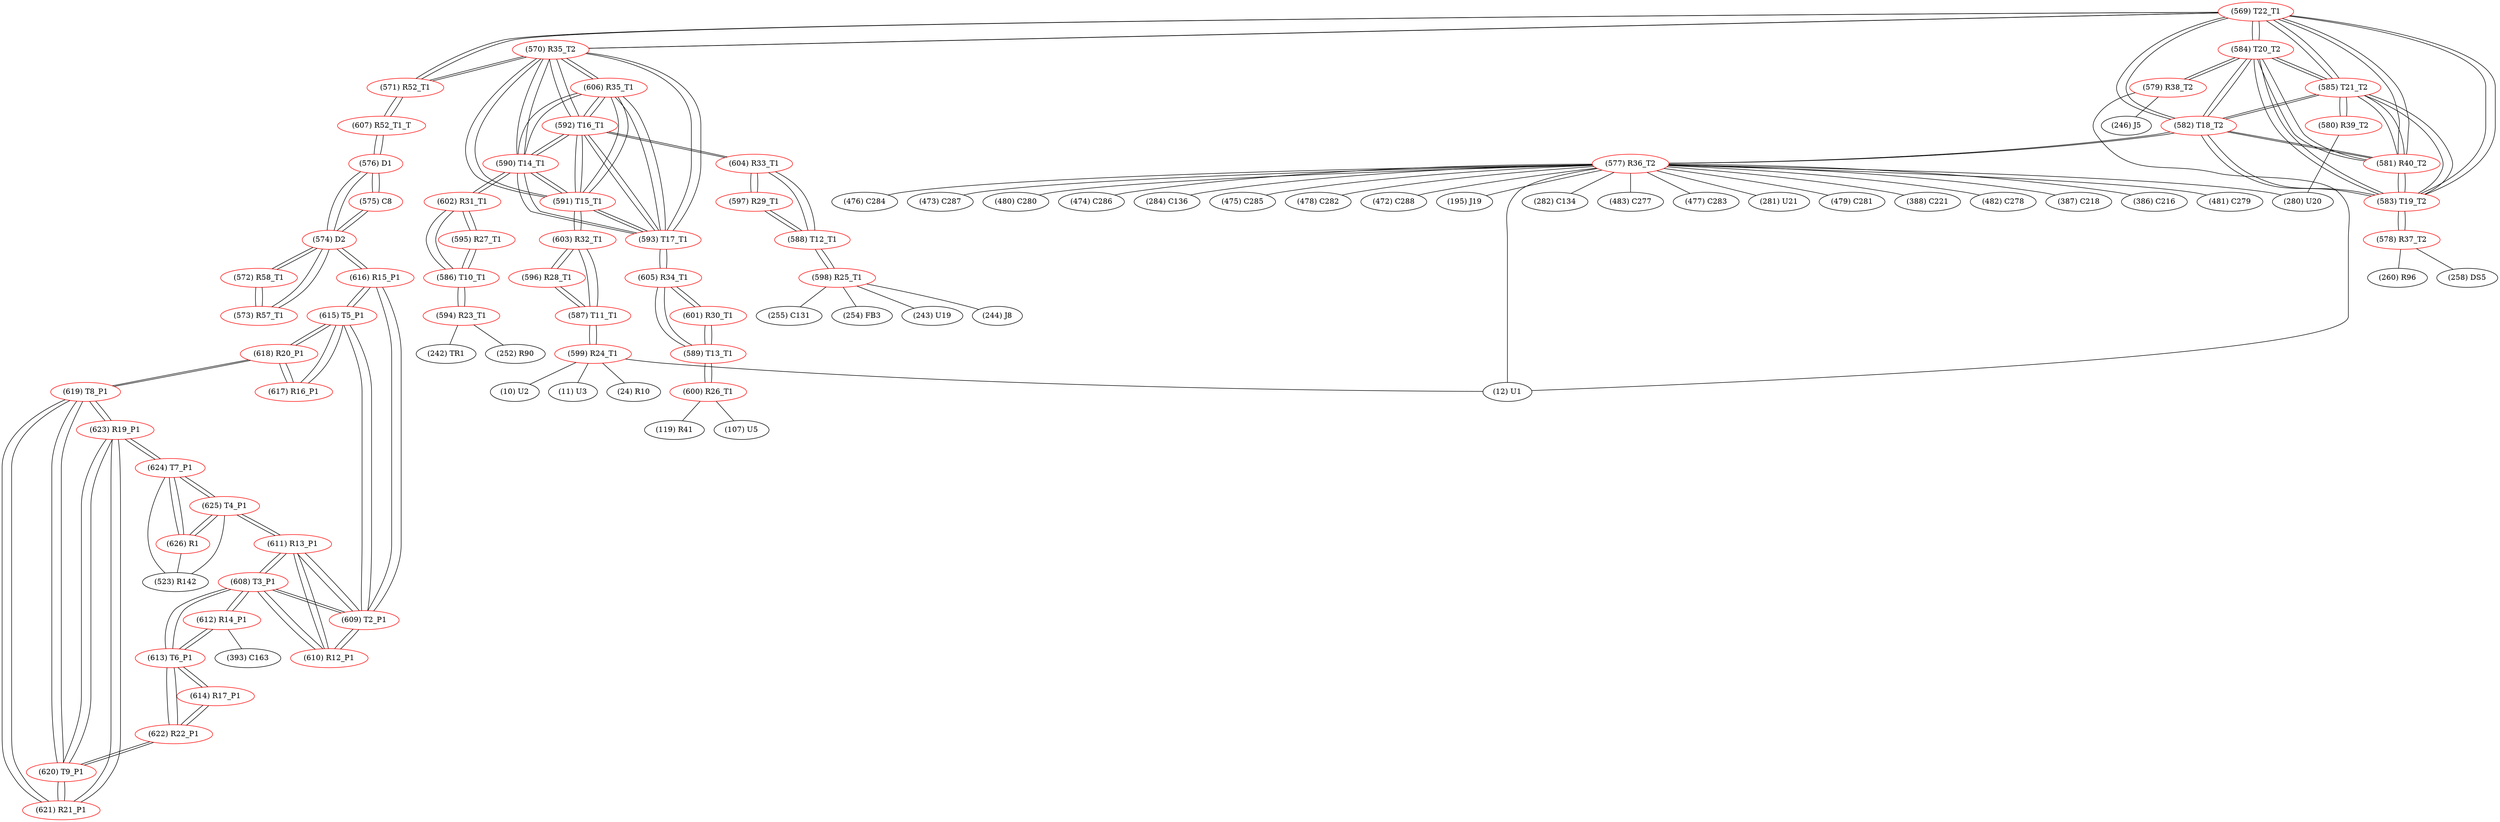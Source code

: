 graph {
	569 [label="(569) T22_T1" color=red]
	570 [label="(570) R35_T2"]
	571 [label="(571) R52_T1"]
	584 [label="(584) T20_T2"]
	585 [label="(585) T21_T2"]
	583 [label="(583) T19_T2"]
	581 [label="(581) R40_T2"]
	582 [label="(582) T18_T2"]
	570 [label="(570) R35_T2" color=red]
	571 [label="(571) R52_T1"]
	569 [label="(569) T22_T1"]
	590 [label="(590) T14_T1"]
	591 [label="(591) T15_T1"]
	593 [label="(593) T17_T1"]
	592 [label="(592) T16_T1"]
	606 [label="(606) R35_T1"]
	571 [label="(571) R52_T1" color=red]
	570 [label="(570) R35_T2"]
	569 [label="(569) T22_T1"]
	607 [label="(607) R52_T1_T"]
	572 [label="(572) R58_T1" color=red]
	573 [label="(573) R57_T1"]
	574 [label="(574) D2"]
	573 [label="(573) R57_T1" color=red]
	574 [label="(574) D2"]
	572 [label="(572) R58_T1"]
	574 [label="(574) D2" color=red]
	576 [label="(576) D1"]
	575 [label="(575) C8"]
	573 [label="(573) R57_T1"]
	572 [label="(572) R58_T1"]
	616 [label="(616) R15_P1"]
	575 [label="(575) C8" color=red]
	576 [label="(576) D1"]
	574 [label="(574) D2"]
	576 [label="(576) D1" color=red]
	574 [label="(574) D2"]
	575 [label="(575) C8"]
	607 [label="(607) R52_T1_T"]
	577 [label="(577) R36_T2" color=red]
	195 [label="(195) J19"]
	12 [label="(12) U1"]
	282 [label="(282) C134"]
	483 [label="(483) C277"]
	477 [label="(477) C283"]
	281 [label="(281) U21"]
	479 [label="(479) C281"]
	388 [label="(388) C221"]
	482 [label="(482) C278"]
	387 [label="(387) C218"]
	386 [label="(386) C216"]
	481 [label="(481) C279"]
	476 [label="(476) C284"]
	473 [label="(473) C287"]
	480 [label="(480) C280"]
	474 [label="(474) C286"]
	284 [label="(284) C136"]
	475 [label="(475) C285"]
	478 [label="(478) C282"]
	280 [label="(280) U20"]
	472 [label="(472) C288"]
	582 [label="(582) T18_T2"]
	578 [label="(578) R37_T2" color=red]
	260 [label="(260) R96"]
	258 [label="(258) DS5"]
	583 [label="(583) T19_T2"]
	579 [label="(579) R38_T2" color=red]
	246 [label="(246) J5"]
	12 [label="(12) U1"]
	584 [label="(584) T20_T2"]
	580 [label="(580) R39_T2" color=red]
	280 [label="(280) U20"]
	585 [label="(585) T21_T2"]
	581 [label="(581) R40_T2" color=red]
	584 [label="(584) T20_T2"]
	585 [label="(585) T21_T2"]
	583 [label="(583) T19_T2"]
	569 [label="(569) T22_T1"]
	582 [label="(582) T18_T2"]
	582 [label="(582) T18_T2" color=red]
	584 [label="(584) T20_T2"]
	585 [label="(585) T21_T2"]
	583 [label="(583) T19_T2"]
	581 [label="(581) R40_T2"]
	569 [label="(569) T22_T1"]
	577 [label="(577) R36_T2"]
	583 [label="(583) T19_T2" color=red]
	584 [label="(584) T20_T2"]
	585 [label="(585) T21_T2"]
	581 [label="(581) R40_T2"]
	569 [label="(569) T22_T1"]
	582 [label="(582) T18_T2"]
	578 [label="(578) R37_T2"]
	584 [label="(584) T20_T2" color=red]
	585 [label="(585) T21_T2"]
	583 [label="(583) T19_T2"]
	581 [label="(581) R40_T2"]
	569 [label="(569) T22_T1"]
	582 [label="(582) T18_T2"]
	579 [label="(579) R38_T2"]
	585 [label="(585) T21_T2" color=red]
	584 [label="(584) T20_T2"]
	583 [label="(583) T19_T2"]
	581 [label="(581) R40_T2"]
	569 [label="(569) T22_T1"]
	582 [label="(582) T18_T2"]
	580 [label="(580) R39_T2"]
	586 [label="(586) T10_T1" color=red]
	594 [label="(594) R23_T1"]
	602 [label="(602) R31_T1"]
	595 [label="(595) R27_T1"]
	587 [label="(587) T11_T1" color=red]
	599 [label="(599) R24_T1"]
	603 [label="(603) R32_T1"]
	596 [label="(596) R28_T1"]
	588 [label="(588) T12_T1" color=red]
	604 [label="(604) R33_T1"]
	597 [label="(597) R29_T1"]
	598 [label="(598) R25_T1"]
	589 [label="(589) T13_T1" color=red]
	605 [label="(605) R34_T1"]
	601 [label="(601) R30_T1"]
	600 [label="(600) R26_T1"]
	590 [label="(590) T14_T1" color=red]
	591 [label="(591) T15_T1"]
	593 [label="(593) T17_T1"]
	592 [label="(592) T16_T1"]
	606 [label="(606) R35_T1"]
	570 [label="(570) R35_T2"]
	602 [label="(602) R31_T1"]
	591 [label="(591) T15_T1" color=red]
	590 [label="(590) T14_T1"]
	593 [label="(593) T17_T1"]
	592 [label="(592) T16_T1"]
	606 [label="(606) R35_T1"]
	570 [label="(570) R35_T2"]
	603 [label="(603) R32_T1"]
	592 [label="(592) T16_T1" color=red]
	590 [label="(590) T14_T1"]
	591 [label="(591) T15_T1"]
	593 [label="(593) T17_T1"]
	606 [label="(606) R35_T1"]
	570 [label="(570) R35_T2"]
	604 [label="(604) R33_T1"]
	593 [label="(593) T17_T1" color=red]
	590 [label="(590) T14_T1"]
	591 [label="(591) T15_T1"]
	592 [label="(592) T16_T1"]
	606 [label="(606) R35_T1"]
	570 [label="(570) R35_T2"]
	605 [label="(605) R34_T1"]
	594 [label="(594) R23_T1" color=red]
	242 [label="(242) TR1"]
	252 [label="(252) R90"]
	586 [label="(586) T10_T1"]
	595 [label="(595) R27_T1" color=red]
	602 [label="(602) R31_T1"]
	586 [label="(586) T10_T1"]
	596 [label="(596) R28_T1" color=red]
	603 [label="(603) R32_T1"]
	587 [label="(587) T11_T1"]
	597 [label="(597) R29_T1" color=red]
	604 [label="(604) R33_T1"]
	588 [label="(588) T12_T1"]
	598 [label="(598) R25_T1" color=red]
	244 [label="(244) J8"]
	255 [label="(255) C131"]
	254 [label="(254) FB3"]
	243 [label="(243) U19"]
	588 [label="(588) T12_T1"]
	599 [label="(599) R24_T1" color=red]
	11 [label="(11) U3"]
	24 [label="(24) R10"]
	10 [label="(10) U2"]
	12 [label="(12) U1"]
	587 [label="(587) T11_T1"]
	600 [label="(600) R26_T1" color=red]
	107 [label="(107) U5"]
	119 [label="(119) R41"]
	589 [label="(589) T13_T1"]
	601 [label="(601) R30_T1" color=red]
	589 [label="(589) T13_T1"]
	605 [label="(605) R34_T1"]
	602 [label="(602) R31_T1" color=red]
	595 [label="(595) R27_T1"]
	586 [label="(586) T10_T1"]
	590 [label="(590) T14_T1"]
	603 [label="(603) R32_T1" color=red]
	591 [label="(591) T15_T1"]
	587 [label="(587) T11_T1"]
	596 [label="(596) R28_T1"]
	604 [label="(604) R33_T1" color=red]
	592 [label="(592) T16_T1"]
	597 [label="(597) R29_T1"]
	588 [label="(588) T12_T1"]
	605 [label="(605) R34_T1" color=red]
	593 [label="(593) T17_T1"]
	589 [label="(589) T13_T1"]
	601 [label="(601) R30_T1"]
	606 [label="(606) R35_T1" color=red]
	590 [label="(590) T14_T1"]
	591 [label="(591) T15_T1"]
	593 [label="(593) T17_T1"]
	592 [label="(592) T16_T1"]
	570 [label="(570) R35_T2"]
	607 [label="(607) R52_T1_T" color=red]
	576 [label="(576) D1"]
	571 [label="(571) R52_T1"]
	608 [label="(608) T3_P1" color=red]
	612 [label="(612) R14_P1"]
	613 [label="(613) T6_P1"]
	611 [label="(611) R13_P1"]
	610 [label="(610) R12_P1"]
	609 [label="(609) T2_P1"]
	609 [label="(609) T2_P1" color=red]
	611 [label="(611) R13_P1"]
	608 [label="(608) T3_P1"]
	610 [label="(610) R12_P1"]
	615 [label="(615) T5_P1"]
	616 [label="(616) R15_P1"]
	610 [label="(610) R12_P1" color=red]
	611 [label="(611) R13_P1"]
	608 [label="(608) T3_P1"]
	609 [label="(609) T2_P1"]
	611 [label="(611) R13_P1" color=red]
	625 [label="(625) T4_P1"]
	608 [label="(608) T3_P1"]
	610 [label="(610) R12_P1"]
	609 [label="(609) T2_P1"]
	612 [label="(612) R14_P1" color=red]
	393 [label="(393) C163"]
	608 [label="(608) T3_P1"]
	613 [label="(613) T6_P1"]
	613 [label="(613) T6_P1" color=red]
	612 [label="(612) R14_P1"]
	608 [label="(608) T3_P1"]
	622 [label="(622) R22_P1"]
	614 [label="(614) R17_P1"]
	614 [label="(614) R17_P1" color=red]
	622 [label="(622) R22_P1"]
	613 [label="(613) T6_P1"]
	615 [label="(615) T5_P1" color=red]
	609 [label="(609) T2_P1"]
	616 [label="(616) R15_P1"]
	617 [label="(617) R16_P1"]
	618 [label="(618) R20_P1"]
	616 [label="(616) R15_P1" color=red]
	574 [label="(574) D2"]
	609 [label="(609) T2_P1"]
	615 [label="(615) T5_P1"]
	617 [label="(617) R16_P1" color=red]
	615 [label="(615) T5_P1"]
	618 [label="(618) R20_P1"]
	618 [label="(618) R20_P1" color=red]
	619 [label="(619) T8_P1"]
	617 [label="(617) R16_P1"]
	615 [label="(615) T5_P1"]
	619 [label="(619) T8_P1" color=red]
	620 [label="(620) T9_P1"]
	621 [label="(621) R21_P1"]
	623 [label="(623) R19_P1"]
	618 [label="(618) R20_P1"]
	620 [label="(620) T9_P1" color=red]
	622 [label="(622) R22_P1"]
	621 [label="(621) R21_P1"]
	619 [label="(619) T8_P1"]
	623 [label="(623) R19_P1"]
	621 [label="(621) R21_P1" color=red]
	620 [label="(620) T9_P1"]
	619 [label="(619) T8_P1"]
	623 [label="(623) R19_P1"]
	622 [label="(622) R22_P1" color=red]
	620 [label="(620) T9_P1"]
	613 [label="(613) T6_P1"]
	614 [label="(614) R17_P1"]
	623 [label="(623) R19_P1" color=red]
	620 [label="(620) T9_P1"]
	621 [label="(621) R21_P1"]
	619 [label="(619) T8_P1"]
	624 [label="(624) T7_P1"]
	624 [label="(624) T7_P1" color=red]
	626 [label="(626) R1"]
	625 [label="(625) T4_P1"]
	523 [label="(523) R142"]
	623 [label="(623) R19_P1"]
	625 [label="(625) T4_P1" color=red]
	611 [label="(611) R13_P1"]
	626 [label="(626) R1"]
	624 [label="(624) T7_P1"]
	523 [label="(523) R142"]
	626 [label="(626) R1" color=red]
	625 [label="(625) T4_P1"]
	624 [label="(624) T7_P1"]
	523 [label="(523) R142"]
	569 -- 570
	569 -- 571
	569 -- 584
	569 -- 585
	569 -- 583
	569 -- 581
	569 -- 582
	570 -- 571
	570 -- 569
	570 -- 590
	570 -- 591
	570 -- 593
	570 -- 592
	570 -- 606
	571 -- 570
	571 -- 569
	571 -- 607
	572 -- 573
	572 -- 574
	573 -- 574
	573 -- 572
	574 -- 576
	574 -- 575
	574 -- 573
	574 -- 572
	574 -- 616
	575 -- 576
	575 -- 574
	576 -- 574
	576 -- 575
	576 -- 607
	577 -- 195
	577 -- 12
	577 -- 282
	577 -- 483
	577 -- 477
	577 -- 281
	577 -- 479
	577 -- 388
	577 -- 482
	577 -- 387
	577 -- 386
	577 -- 481
	577 -- 476
	577 -- 473
	577 -- 480
	577 -- 474
	577 -- 284
	577 -- 475
	577 -- 478
	577 -- 280
	577 -- 472
	577 -- 582
	578 -- 260
	578 -- 258
	578 -- 583
	579 -- 246
	579 -- 12
	579 -- 584
	580 -- 280
	580 -- 585
	581 -- 584
	581 -- 585
	581 -- 583
	581 -- 569
	581 -- 582
	582 -- 584
	582 -- 585
	582 -- 583
	582 -- 581
	582 -- 569
	582 -- 577
	583 -- 584
	583 -- 585
	583 -- 581
	583 -- 569
	583 -- 582
	583 -- 578
	584 -- 585
	584 -- 583
	584 -- 581
	584 -- 569
	584 -- 582
	584 -- 579
	585 -- 584
	585 -- 583
	585 -- 581
	585 -- 569
	585 -- 582
	585 -- 580
	586 -- 594
	586 -- 602
	586 -- 595
	587 -- 599
	587 -- 603
	587 -- 596
	588 -- 604
	588 -- 597
	588 -- 598
	589 -- 605
	589 -- 601
	589 -- 600
	590 -- 591
	590 -- 593
	590 -- 592
	590 -- 606
	590 -- 570
	590 -- 602
	591 -- 590
	591 -- 593
	591 -- 592
	591 -- 606
	591 -- 570
	591 -- 603
	592 -- 590
	592 -- 591
	592 -- 593
	592 -- 606
	592 -- 570
	592 -- 604
	593 -- 590
	593 -- 591
	593 -- 592
	593 -- 606
	593 -- 570
	593 -- 605
	594 -- 242
	594 -- 252
	594 -- 586
	595 -- 602
	595 -- 586
	596 -- 603
	596 -- 587
	597 -- 604
	597 -- 588
	598 -- 244
	598 -- 255
	598 -- 254
	598 -- 243
	598 -- 588
	599 -- 11
	599 -- 24
	599 -- 10
	599 -- 12
	599 -- 587
	600 -- 107
	600 -- 119
	600 -- 589
	601 -- 589
	601 -- 605
	602 -- 595
	602 -- 586
	602 -- 590
	603 -- 591
	603 -- 587
	603 -- 596
	604 -- 592
	604 -- 597
	604 -- 588
	605 -- 593
	605 -- 589
	605 -- 601
	606 -- 590
	606 -- 591
	606 -- 593
	606 -- 592
	606 -- 570
	607 -- 576
	607 -- 571
	608 -- 612
	608 -- 613
	608 -- 611
	608 -- 610
	608 -- 609
	609 -- 611
	609 -- 608
	609 -- 610
	609 -- 615
	609 -- 616
	610 -- 611
	610 -- 608
	610 -- 609
	611 -- 625
	611 -- 608
	611 -- 610
	611 -- 609
	612 -- 393
	612 -- 608
	612 -- 613
	613 -- 612
	613 -- 608
	613 -- 622
	613 -- 614
	614 -- 622
	614 -- 613
	615 -- 609
	615 -- 616
	615 -- 617
	615 -- 618
	616 -- 574
	616 -- 609
	616 -- 615
	617 -- 615
	617 -- 618
	618 -- 619
	618 -- 617
	618 -- 615
	619 -- 620
	619 -- 621
	619 -- 623
	619 -- 618
	620 -- 622
	620 -- 621
	620 -- 619
	620 -- 623
	621 -- 620
	621 -- 619
	621 -- 623
	622 -- 620
	622 -- 613
	622 -- 614
	623 -- 620
	623 -- 621
	623 -- 619
	623 -- 624
	624 -- 626
	624 -- 625
	624 -- 523
	624 -- 623
	625 -- 611
	625 -- 626
	625 -- 624
	625 -- 523
	626 -- 625
	626 -- 624
	626 -- 523
}